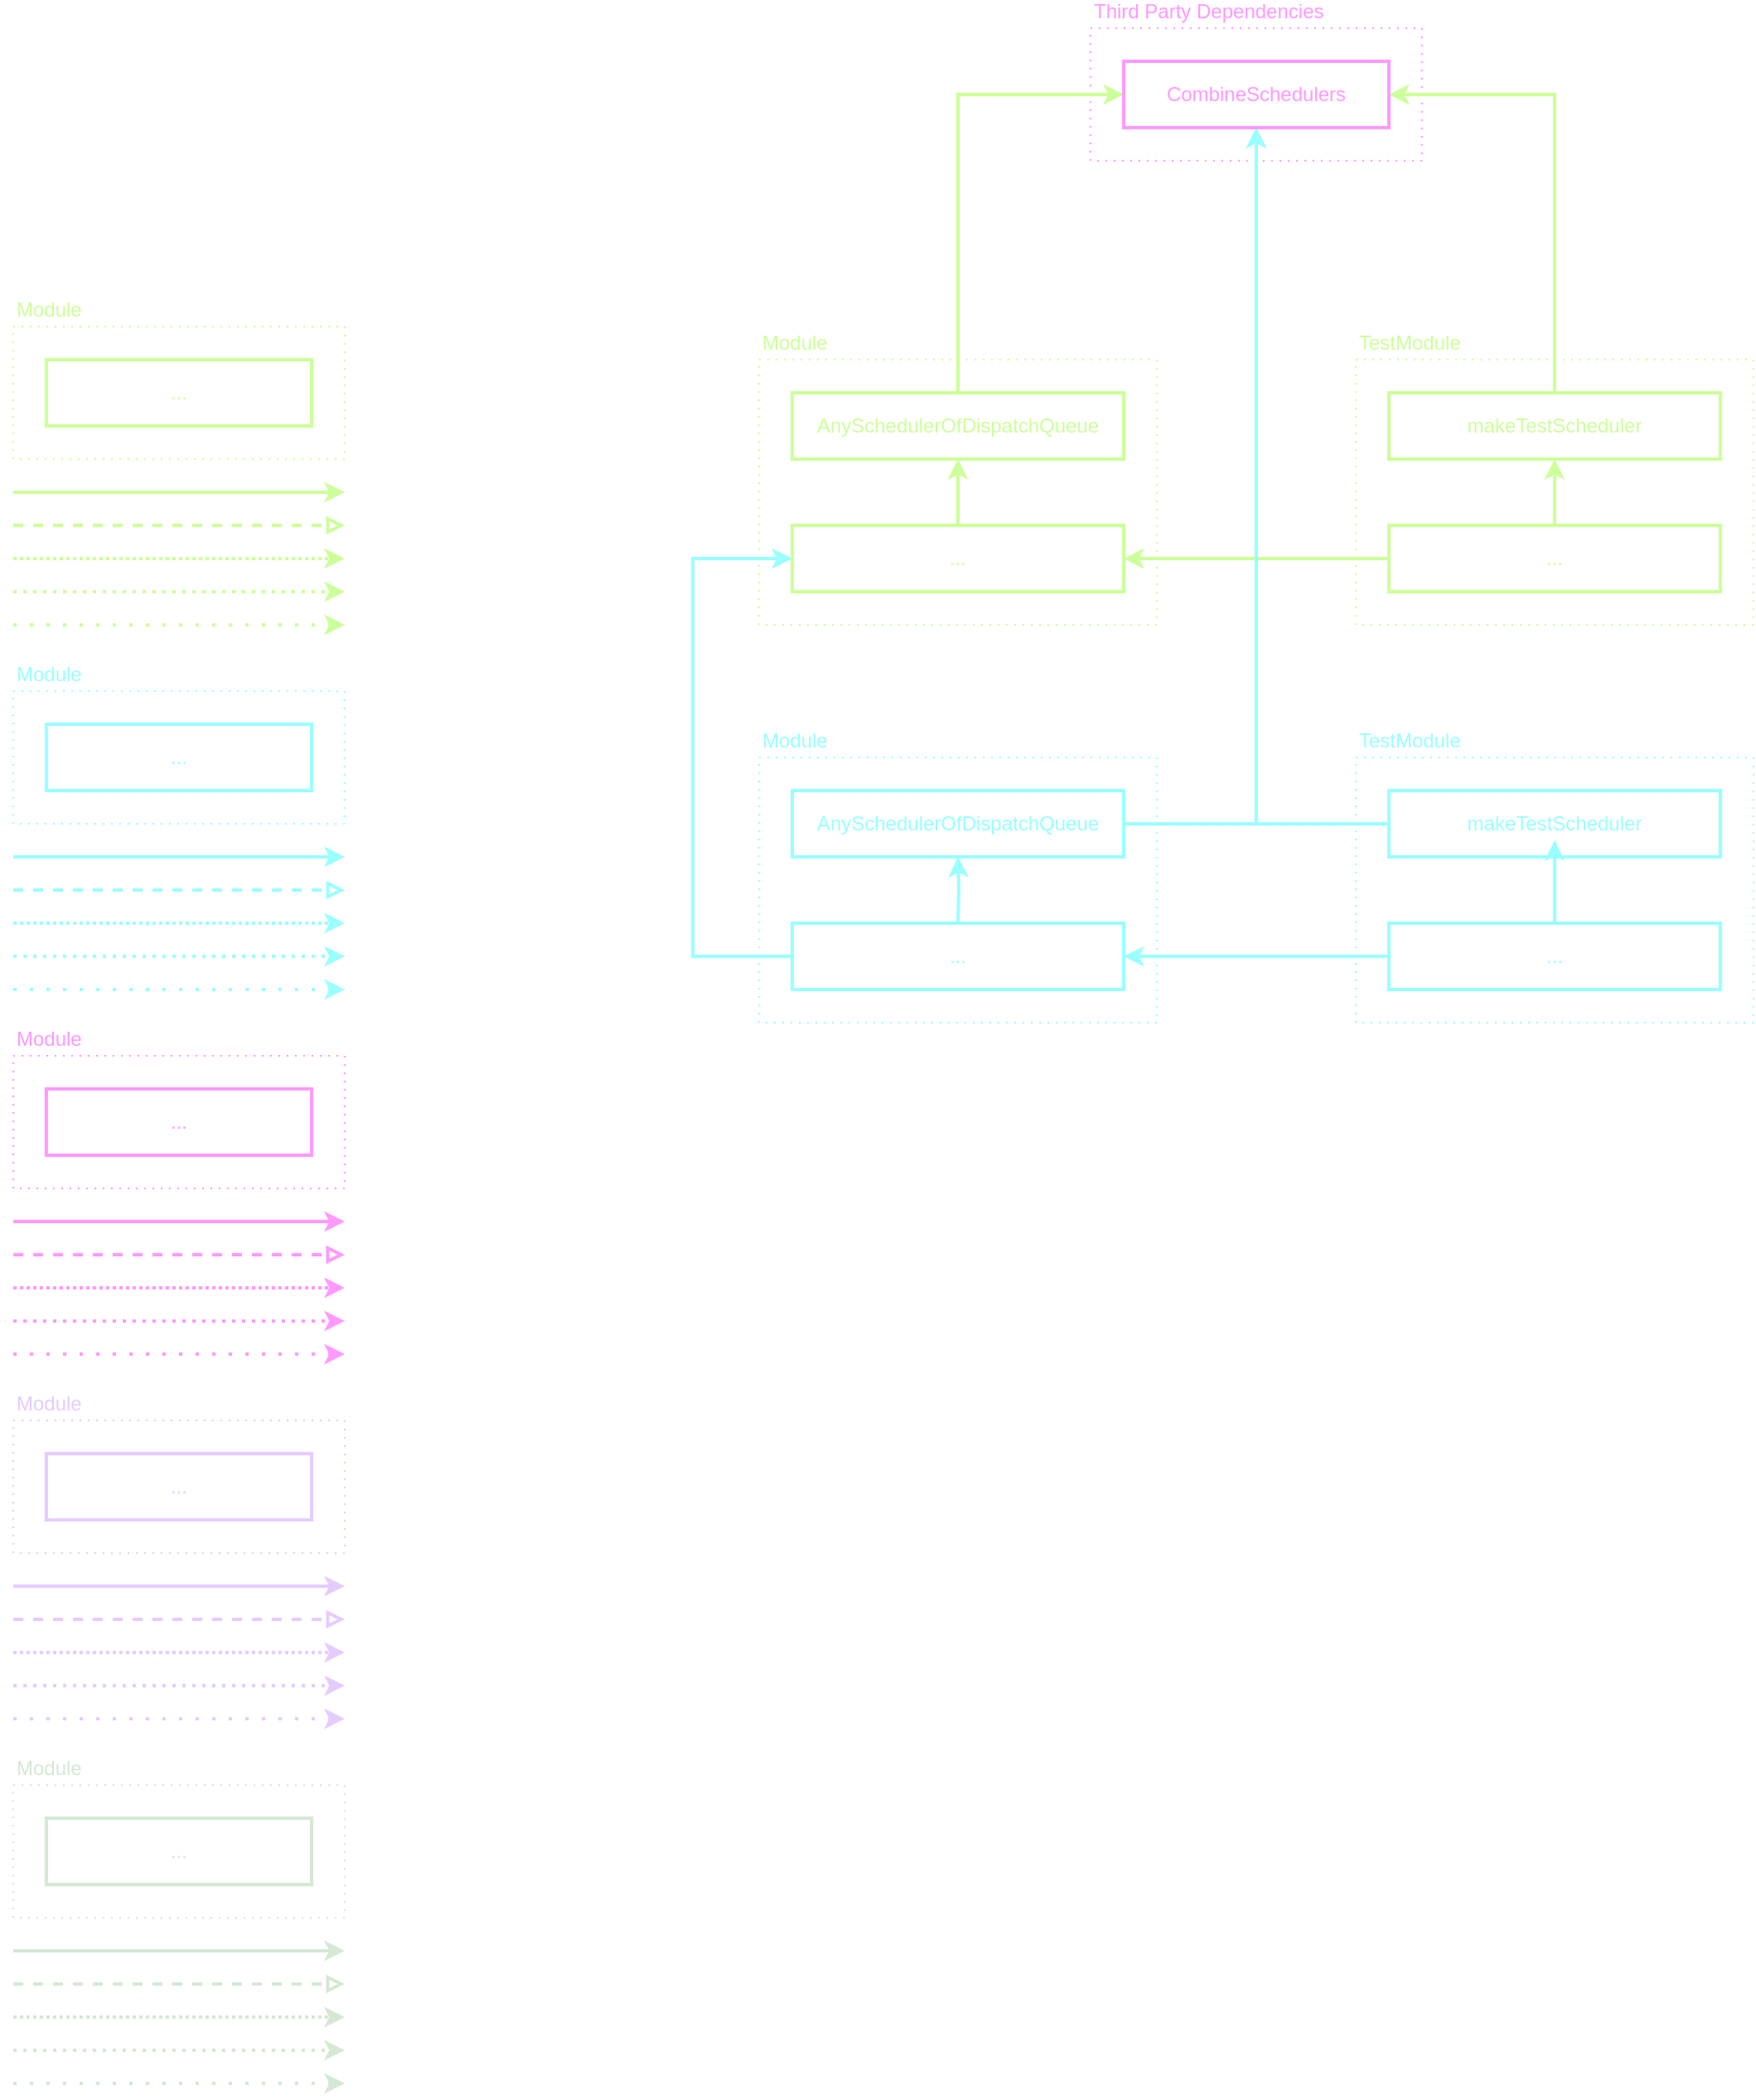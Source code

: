 <mxfile version="21.2.1" type="device">
  <diagram name="Page-1" id="H4VZAg-I2zbFXNdshVqW">
    <mxGraphModel dx="1377" dy="708" grid="1" gridSize="10" guides="1" tooltips="1" connect="1" arrows="1" fold="1" page="0" pageScale="1" pageWidth="827" pageHeight="1169" math="0" shadow="0">
      <root>
        <mxCell id="0" />
        <mxCell id="1" parent="0" />
        <mxCell id="u3FWHrNpT2Qk0aa6BN_t-28" value="Third Party Dependencies" style="rounded=0;whiteSpace=wrap;html=1;align=left;verticalAlign=top;spacingTop=-24;dashed=1;strokeWidth=1;strokeColor=#FF99FF;fontColor=#FF99FF;dashPattern=1 4;" vertex="1" parent="1">
          <mxGeometry x="420" y="60" width="200" height="80" as="geometry" />
        </mxCell>
        <mxCell id="u3FWHrNpT2Qk0aa6BN_t-8" value="TestModule" style="rounded=0;whiteSpace=wrap;html=1;align=left;verticalAlign=top;spacingTop=-24;dashed=1;strokeWidth=1;strokeColor=#CCFF99;fontColor=#CCFF99;dashPattern=1 4;" vertex="1" parent="1">
          <mxGeometry x="580" y="260" width="240" height="160" as="geometry" />
        </mxCell>
        <mxCell id="u3FWHrNpT2Qk0aa6BN_t-2" value="Module" style="rounded=0;whiteSpace=wrap;html=1;align=left;verticalAlign=top;spacingTop=-24;dashed=1;strokeWidth=1;strokeColor=#CCFF99;fontColor=#CCFF99;dashPattern=1 4;" vertex="1" parent="1">
          <mxGeometry x="220" y="260" width="240" height="160" as="geometry" />
        </mxCell>
        <mxCell id="u3FWHrNpT2Qk0aa6BN_t-4" value="Module" style="rounded=0;whiteSpace=wrap;html=1;align=left;verticalAlign=top;spacingTop=-24;dashed=1;strokeWidth=1;strokeColor=#99FFFF;fontColor=#99FFFF;dashPattern=1 4;" vertex="1" parent="1">
          <mxGeometry x="220" y="500" width="240" height="160" as="geometry" />
        </mxCell>
        <mxCell id="u3FWHrNpT2Qk0aa6BN_t-6" value="TestModule" style="rounded=0;whiteSpace=wrap;html=1;align=left;verticalAlign=top;spacingTop=-24;dashed=1;strokeWidth=1;strokeColor=#99FFFF;fontColor=#99FFFF;dashPattern=1 4;" vertex="1" parent="1">
          <mxGeometry x="580" y="500" width="240" height="160" as="geometry" />
        </mxCell>
        <mxCell id="_xtKsKaJvgioFth_64wH-1" style="edgeStyle=orthogonalEdgeStyle;rounded=0;orthogonalLoop=1;jettySize=auto;html=1;strokeWidth=2;strokeColor=#CCFF99;fontColor=#CCFF99;" parent="1" edge="1">
          <mxGeometry relative="1" as="geometry">
            <mxPoint x="-30" y="340.0" as="targetPoint" />
            <mxPoint x="-230.0" y="340.0" as="sourcePoint" />
          </mxGeometry>
        </mxCell>
        <mxCell id="_xtKsKaJvgioFth_64wH-2" value="Module" style="rounded=0;whiteSpace=wrap;html=1;align=left;verticalAlign=top;spacingTop=-24;dashed=1;strokeWidth=1;strokeColor=#CCFF99;fontColor=#CCFF99;dashPattern=1 4;" parent="1" vertex="1">
          <mxGeometry x="-230" y="240" width="200" height="80" as="geometry" />
        </mxCell>
        <mxCell id="_xtKsKaJvgioFth_64wH-3" value="..." style="rounded=0;whiteSpace=wrap;html=1;fontColor=#CCFF99;strokeColor=#CCFF99;strokeWidth=2;" parent="1" vertex="1">
          <mxGeometry x="-210" y="260" width="160" height="40" as="geometry" />
        </mxCell>
        <mxCell id="_xtKsKaJvgioFth_64wH-4" style="edgeStyle=orthogonalEdgeStyle;rounded=0;orthogonalLoop=1;jettySize=auto;html=1;strokeWidth=2;dashed=1;strokeColor=#CCFF99;fontColor=#CCFF99;endArrow=block;endFill=0;" parent="1" edge="1">
          <mxGeometry relative="1" as="geometry">
            <mxPoint x="-30" y="360.0" as="targetPoint" />
            <mxPoint x="-230.0" y="360.0" as="sourcePoint" />
          </mxGeometry>
        </mxCell>
        <mxCell id="_xtKsKaJvgioFth_64wH-5" style="edgeStyle=orthogonalEdgeStyle;rounded=0;orthogonalLoop=1;jettySize=auto;html=1;strokeWidth=2;dashed=1;dashPattern=1 1;strokeColor=#CCFF99;fontColor=#CCFF99;" parent="1" edge="1">
          <mxGeometry relative="1" as="geometry">
            <mxPoint x="-30" y="380.0" as="targetPoint" />
            <mxPoint x="-230.0" y="380.0" as="sourcePoint" />
          </mxGeometry>
        </mxCell>
        <mxCell id="_xtKsKaJvgioFth_64wH-6" style="edgeStyle=orthogonalEdgeStyle;rounded=0;orthogonalLoop=1;jettySize=auto;html=1;strokeWidth=2;dashed=1;dashPattern=1 2;strokeColor=#CCFF99;fontColor=#CCFF99;" parent="1" edge="1">
          <mxGeometry relative="1" as="geometry">
            <mxPoint x="-30" y="400.0" as="targetPoint" />
            <mxPoint x="-230.0" y="400.0" as="sourcePoint" />
          </mxGeometry>
        </mxCell>
        <mxCell id="_xtKsKaJvgioFth_64wH-7" style="edgeStyle=orthogonalEdgeStyle;rounded=0;orthogonalLoop=1;jettySize=auto;html=1;strokeWidth=2;dashed=1;dashPattern=1 4;strokeColor=#CCFF99;fontColor=#CCFF99;" parent="1" edge="1">
          <mxGeometry relative="1" as="geometry">
            <mxPoint x="-30" y="420.0" as="targetPoint" />
            <mxPoint x="-230.0" y="420.0" as="sourcePoint" />
          </mxGeometry>
        </mxCell>
        <mxCell id="_xtKsKaJvgioFth_64wH-8" style="edgeStyle=orthogonalEdgeStyle;rounded=0;orthogonalLoop=1;jettySize=auto;html=1;strokeWidth=2;strokeColor=#99FFFF;fontColor=#99FFFF;" parent="1" edge="1">
          <mxGeometry relative="1" as="geometry">
            <mxPoint x="-30" y="560.0" as="targetPoint" />
            <mxPoint x="-230.0" y="560.0" as="sourcePoint" />
          </mxGeometry>
        </mxCell>
        <mxCell id="_xtKsKaJvgioFth_64wH-9" value="Module" style="rounded=0;whiteSpace=wrap;html=1;align=left;verticalAlign=top;spacingTop=-24;dashed=1;strokeWidth=1;strokeColor=#99FFFF;fontColor=#99FFFF;dashPattern=1 4;" parent="1" vertex="1">
          <mxGeometry x="-230" y="460" width="200" height="80" as="geometry" />
        </mxCell>
        <mxCell id="_xtKsKaJvgioFth_64wH-10" value="..." style="rounded=0;whiteSpace=wrap;html=1;fontColor=#99FFFF;strokeColor=#99FFFF;strokeWidth=2;" parent="1" vertex="1">
          <mxGeometry x="-210" y="480" width="160" height="40" as="geometry" />
        </mxCell>
        <mxCell id="_xtKsKaJvgioFth_64wH-11" style="edgeStyle=orthogonalEdgeStyle;rounded=0;orthogonalLoop=1;jettySize=auto;html=1;strokeWidth=2;dashed=1;strokeColor=#99FFFF;fontColor=#99FFFF;endArrow=block;endFill=0;" parent="1" edge="1">
          <mxGeometry relative="1" as="geometry">
            <mxPoint x="-30" y="580.0" as="targetPoint" />
            <mxPoint x="-230.0" y="580.0" as="sourcePoint" />
          </mxGeometry>
        </mxCell>
        <mxCell id="_xtKsKaJvgioFth_64wH-12" style="edgeStyle=orthogonalEdgeStyle;rounded=0;orthogonalLoop=1;jettySize=auto;html=1;strokeWidth=2;dashed=1;dashPattern=1 1;strokeColor=#99FFFF;fontColor=#99FFFF;" parent="1" edge="1">
          <mxGeometry relative="1" as="geometry">
            <mxPoint x="-30" y="600.0" as="targetPoint" />
            <mxPoint x="-230.0" y="600.0" as="sourcePoint" />
          </mxGeometry>
        </mxCell>
        <mxCell id="_xtKsKaJvgioFth_64wH-13" style="edgeStyle=orthogonalEdgeStyle;rounded=0;orthogonalLoop=1;jettySize=auto;html=1;strokeWidth=2;dashed=1;dashPattern=1 2;strokeColor=#99FFFF;fontColor=#99FFFF;" parent="1" edge="1">
          <mxGeometry relative="1" as="geometry">
            <mxPoint x="-30" y="620.0" as="targetPoint" />
            <mxPoint x="-230.0" y="620.0" as="sourcePoint" />
          </mxGeometry>
        </mxCell>
        <mxCell id="_xtKsKaJvgioFth_64wH-14" style="edgeStyle=orthogonalEdgeStyle;rounded=0;orthogonalLoop=1;jettySize=auto;html=1;strokeWidth=2;dashed=1;dashPattern=1 4;strokeColor=#99FFFF;fontColor=#99FFFF;" parent="1" edge="1">
          <mxGeometry relative="1" as="geometry">
            <mxPoint x="-30" y="640.0" as="targetPoint" />
            <mxPoint x="-230.0" y="640.0" as="sourcePoint" />
          </mxGeometry>
        </mxCell>
        <mxCell id="_xtKsKaJvgioFth_64wH-15" style="edgeStyle=orthogonalEdgeStyle;rounded=0;orthogonalLoop=1;jettySize=auto;html=1;strokeWidth=2;strokeColor=#FF99FF;fontColor=#FF99FF;" parent="1" edge="1">
          <mxGeometry relative="1" as="geometry">
            <mxPoint x="-30" y="780.0" as="targetPoint" />
            <mxPoint x="-230.0" y="780.0" as="sourcePoint" />
          </mxGeometry>
        </mxCell>
        <mxCell id="_xtKsKaJvgioFth_64wH-16" value="Module" style="rounded=0;whiteSpace=wrap;html=1;align=left;verticalAlign=top;spacingTop=-24;dashed=1;strokeWidth=1;strokeColor=#FF99FF;fontColor=#FF99FF;dashPattern=1 4;" parent="1" vertex="1">
          <mxGeometry x="-230" y="680" width="200" height="80" as="geometry" />
        </mxCell>
        <mxCell id="_xtKsKaJvgioFth_64wH-17" value="..." style="rounded=0;whiteSpace=wrap;html=1;fontColor=#FF99FF;strokeColor=#FF99FF;strokeWidth=2;" parent="1" vertex="1">
          <mxGeometry x="-210" y="700" width="160" height="40" as="geometry" />
        </mxCell>
        <mxCell id="_xtKsKaJvgioFth_64wH-18" style="edgeStyle=orthogonalEdgeStyle;rounded=0;orthogonalLoop=1;jettySize=auto;html=1;strokeWidth=2;dashed=1;strokeColor=#FF99FF;fontColor=#FF99FF;endArrow=block;endFill=0;" parent="1" edge="1">
          <mxGeometry relative="1" as="geometry">
            <mxPoint x="-30" y="800.0" as="targetPoint" />
            <mxPoint x="-230.0" y="800.0" as="sourcePoint" />
          </mxGeometry>
        </mxCell>
        <mxCell id="_xtKsKaJvgioFth_64wH-19" style="edgeStyle=orthogonalEdgeStyle;rounded=0;orthogonalLoop=1;jettySize=auto;html=1;strokeWidth=2;dashed=1;dashPattern=1 1;strokeColor=#FF99FF;fontColor=#FF99FF;" parent="1" edge="1">
          <mxGeometry relative="1" as="geometry">
            <mxPoint x="-30" y="820.0" as="targetPoint" />
            <mxPoint x="-230.0" y="820.0" as="sourcePoint" />
          </mxGeometry>
        </mxCell>
        <mxCell id="_xtKsKaJvgioFth_64wH-20" style="edgeStyle=orthogonalEdgeStyle;rounded=0;orthogonalLoop=1;jettySize=auto;html=1;strokeWidth=2;dashed=1;dashPattern=1 2;strokeColor=#FF99FF;fontColor=#FF99FF;" parent="1" edge="1">
          <mxGeometry relative="1" as="geometry">
            <mxPoint x="-30" y="840.0" as="targetPoint" />
            <mxPoint x="-230.0" y="840.0" as="sourcePoint" />
          </mxGeometry>
        </mxCell>
        <mxCell id="_xtKsKaJvgioFth_64wH-21" style="edgeStyle=orthogonalEdgeStyle;rounded=0;orthogonalLoop=1;jettySize=auto;html=1;strokeWidth=2;dashed=1;dashPattern=1 4;strokeColor=#FF99FF;fontColor=#FF99FF;" parent="1" edge="1">
          <mxGeometry relative="1" as="geometry">
            <mxPoint x="-30" y="860" as="targetPoint" />
            <mxPoint x="-230.0" y="860" as="sourcePoint" />
          </mxGeometry>
        </mxCell>
        <mxCell id="_xtKsKaJvgioFth_64wH-22" style="edgeStyle=orthogonalEdgeStyle;rounded=0;orthogonalLoop=1;jettySize=auto;html=1;strokeWidth=2;strokeColor=#E5CCFF;fontColor=#E5CCFF;" parent="1" edge="1">
          <mxGeometry relative="1" as="geometry">
            <mxPoint x="-30" y="1000" as="targetPoint" />
            <mxPoint x="-230.0" y="1000" as="sourcePoint" />
          </mxGeometry>
        </mxCell>
        <mxCell id="_xtKsKaJvgioFth_64wH-23" value="Module" style="rounded=0;whiteSpace=wrap;html=1;align=left;verticalAlign=top;spacingTop=-24;dashed=1;strokeWidth=1;strokeColor=#E5CCFF;fontColor=#E5CCFF;dashPattern=1 4;" parent="1" vertex="1">
          <mxGeometry x="-230" y="900" width="200" height="80" as="geometry" />
        </mxCell>
        <mxCell id="_xtKsKaJvgioFth_64wH-24" value="..." style="rounded=0;whiteSpace=wrap;html=1;fontColor=#E5CCFF;strokeColor=#E5CCFF;strokeWidth=2;" parent="1" vertex="1">
          <mxGeometry x="-210" y="920" width="160" height="40" as="geometry" />
        </mxCell>
        <mxCell id="_xtKsKaJvgioFth_64wH-25" style="edgeStyle=orthogonalEdgeStyle;rounded=0;orthogonalLoop=1;jettySize=auto;html=1;strokeWidth=2;dashed=1;strokeColor=#E5CCFF;fontColor=#E5CCFF;endArrow=block;endFill=0;" parent="1" edge="1">
          <mxGeometry relative="1" as="geometry">
            <mxPoint x="-30" y="1020" as="targetPoint" />
            <mxPoint x="-230.0" y="1020" as="sourcePoint" />
          </mxGeometry>
        </mxCell>
        <mxCell id="_xtKsKaJvgioFth_64wH-26" style="edgeStyle=orthogonalEdgeStyle;rounded=0;orthogonalLoop=1;jettySize=auto;html=1;strokeWidth=2;dashed=1;dashPattern=1 1;strokeColor=#E5CCFF;fontColor=#E5CCFF;" parent="1" edge="1">
          <mxGeometry relative="1" as="geometry">
            <mxPoint x="-30" y="1040" as="targetPoint" />
            <mxPoint x="-230.0" y="1040" as="sourcePoint" />
          </mxGeometry>
        </mxCell>
        <mxCell id="_xtKsKaJvgioFth_64wH-27" style="edgeStyle=orthogonalEdgeStyle;rounded=0;orthogonalLoop=1;jettySize=auto;html=1;strokeWidth=2;dashed=1;dashPattern=1 2;strokeColor=#E5CCFF;fontColor=#E5CCFF;" parent="1" edge="1">
          <mxGeometry relative="1" as="geometry">
            <mxPoint x="-30" y="1060" as="targetPoint" />
            <mxPoint x="-230.0" y="1060" as="sourcePoint" />
          </mxGeometry>
        </mxCell>
        <mxCell id="_xtKsKaJvgioFth_64wH-28" style="edgeStyle=orthogonalEdgeStyle;rounded=0;orthogonalLoop=1;jettySize=auto;html=1;strokeWidth=2;dashed=1;dashPattern=1 4;strokeColor=#E5CCFF;fontColor=#E5CCFF;" parent="1" edge="1">
          <mxGeometry relative="1" as="geometry">
            <mxPoint x="-30" y="1080" as="targetPoint" />
            <mxPoint x="-230.0" y="1080" as="sourcePoint" />
          </mxGeometry>
        </mxCell>
        <mxCell id="_xtKsKaJvgioFth_64wH-29" style="edgeStyle=orthogonalEdgeStyle;rounded=0;orthogonalLoop=1;jettySize=auto;html=1;strokeWidth=2;strokeColor=#D5E8D4;fontColor=#D5E8D4;" parent="1" edge="1">
          <mxGeometry relative="1" as="geometry">
            <mxPoint x="-30" y="1220" as="targetPoint" />
            <mxPoint x="-230.0" y="1220" as="sourcePoint" />
          </mxGeometry>
        </mxCell>
        <mxCell id="_xtKsKaJvgioFth_64wH-30" value="Module" style="rounded=0;whiteSpace=wrap;html=1;align=left;verticalAlign=top;spacingTop=-24;dashed=1;strokeWidth=1;strokeColor=#D5E8D4;fontColor=#D5E8D4;dashPattern=1 4;" parent="1" vertex="1">
          <mxGeometry x="-230" y="1120" width="200" height="80" as="geometry" />
        </mxCell>
        <mxCell id="_xtKsKaJvgioFth_64wH-31" value="..." style="rounded=0;whiteSpace=wrap;html=1;fontColor=#D5E8D4;strokeColor=#D5E8D4;strokeWidth=2;" parent="1" vertex="1">
          <mxGeometry x="-210" y="1140" width="160" height="40" as="geometry" />
        </mxCell>
        <mxCell id="_xtKsKaJvgioFth_64wH-32" style="edgeStyle=orthogonalEdgeStyle;rounded=0;orthogonalLoop=1;jettySize=auto;html=1;strokeWidth=2;dashed=1;strokeColor=#D5E8D4;fontColor=#D5E8D4;endArrow=block;endFill=0;" parent="1" edge="1">
          <mxGeometry relative="1" as="geometry">
            <mxPoint x="-30" y="1240" as="targetPoint" />
            <mxPoint x="-230.0" y="1240" as="sourcePoint" />
          </mxGeometry>
        </mxCell>
        <mxCell id="_xtKsKaJvgioFth_64wH-33" style="edgeStyle=orthogonalEdgeStyle;rounded=0;orthogonalLoop=1;jettySize=auto;html=1;strokeWidth=2;dashed=1;dashPattern=1 1;strokeColor=#D5E8D4;fontColor=#D5E8D4;" parent="1" edge="1">
          <mxGeometry relative="1" as="geometry">
            <mxPoint x="-30" y="1260" as="targetPoint" />
            <mxPoint x="-230.0" y="1260" as="sourcePoint" />
          </mxGeometry>
        </mxCell>
        <mxCell id="_xtKsKaJvgioFth_64wH-34" style="edgeStyle=orthogonalEdgeStyle;rounded=0;orthogonalLoop=1;jettySize=auto;html=1;strokeWidth=2;dashed=1;dashPattern=1 2;strokeColor=#D5E8D4;fontColor=#D5E8D4;" parent="1" edge="1">
          <mxGeometry relative="1" as="geometry">
            <mxPoint x="-30" y="1280" as="targetPoint" />
            <mxPoint x="-230.0" y="1280" as="sourcePoint" />
          </mxGeometry>
        </mxCell>
        <mxCell id="_xtKsKaJvgioFth_64wH-35" style="edgeStyle=orthogonalEdgeStyle;rounded=0;orthogonalLoop=1;jettySize=auto;html=1;strokeWidth=2;dashed=1;dashPattern=1 4;strokeColor=#D5E8D4;fontColor=#D5E8D4;" parent="1" edge="1">
          <mxGeometry relative="1" as="geometry">
            <mxPoint x="-30" y="1300" as="targetPoint" />
            <mxPoint x="-230.0" y="1300" as="sourcePoint" />
          </mxGeometry>
        </mxCell>
        <mxCell id="u3FWHrNpT2Qk0aa6BN_t-1" value="AnySchedulerOfDispatchQueue" style="rounded=0;whiteSpace=wrap;html=1;fontColor=#CCFF99;strokeColor=#CCFF99;strokeWidth=2;" vertex="1" parent="1">
          <mxGeometry x="240" y="280" width="200" height="40" as="geometry" />
        </mxCell>
        <mxCell id="u3FWHrNpT2Qk0aa6BN_t-3" value="AnySchedulerOfDispatchQueue" style="rounded=0;whiteSpace=wrap;html=1;fontColor=#99FFFF;strokeColor=#99FFFF;strokeWidth=2;" vertex="1" parent="1">
          <mxGeometry x="240" y="520" width="200" height="40" as="geometry" />
        </mxCell>
        <mxCell id="u3FWHrNpT2Qk0aa6BN_t-5" value="makeTestScheduler" style="rounded=0;whiteSpace=wrap;html=1;fontColor=#99FFFF;strokeColor=#99FFFF;strokeWidth=2;" vertex="1" parent="1">
          <mxGeometry x="600" y="520" width="200" height="40" as="geometry" />
        </mxCell>
        <mxCell id="u3FWHrNpT2Qk0aa6BN_t-7" value="makeTestScheduler" style="rounded=0;whiteSpace=wrap;html=1;fontColor=#CCFF99;strokeColor=#CCFF99;strokeWidth=2;" vertex="1" parent="1">
          <mxGeometry x="600" y="280" width="200" height="40" as="geometry" />
        </mxCell>
        <mxCell id="u3FWHrNpT2Qk0aa6BN_t-10" style="edgeStyle=orthogonalEdgeStyle;rounded=0;orthogonalLoop=1;jettySize=auto;html=1;strokeWidth=2;strokeColor=#CCFF99;fontColor=#CCFF99;entryX=0;entryY=0.5;entryDx=0;entryDy=0;" edge="1" parent="1" source="u3FWHrNpT2Qk0aa6BN_t-1" target="u3FWHrNpT2Qk0aa6BN_t-27">
          <mxGeometry relative="1" as="geometry">
            <mxPoint x="520" y="120" as="targetPoint" />
            <mxPoint x="-220.0" y="350.0" as="sourcePoint" />
          </mxGeometry>
        </mxCell>
        <mxCell id="u3FWHrNpT2Qk0aa6BN_t-11" value="..." style="rounded=0;whiteSpace=wrap;html=1;fontColor=#CCFF99;strokeColor=#CCFF99;strokeWidth=2;" vertex="1" parent="1">
          <mxGeometry x="240" y="360" width="200" height="40" as="geometry" />
        </mxCell>
        <mxCell id="u3FWHrNpT2Qk0aa6BN_t-13" style="edgeStyle=orthogonalEdgeStyle;rounded=0;orthogonalLoop=1;jettySize=auto;html=1;strokeWidth=2;strokeColor=#CCFF99;fontColor=#CCFF99;entryX=0.5;entryY=1;entryDx=0;entryDy=0;exitX=0.5;exitY=0;exitDx=0;exitDy=0;" edge="1" parent="1" source="u3FWHrNpT2Qk0aa6BN_t-11" target="u3FWHrNpT2Qk0aa6BN_t-1">
          <mxGeometry relative="1" as="geometry">
            <mxPoint x="-20" y="370.0" as="targetPoint" />
            <mxPoint x="-220.0" y="370.0" as="sourcePoint" />
          </mxGeometry>
        </mxCell>
        <mxCell id="u3FWHrNpT2Qk0aa6BN_t-15" value="..." style="rounded=0;whiteSpace=wrap;html=1;fontColor=#99FFFF;strokeColor=#99FFFF;strokeWidth=2;" vertex="1" parent="1">
          <mxGeometry x="240" y="600" width="200" height="40" as="geometry" />
        </mxCell>
        <mxCell id="u3FWHrNpT2Qk0aa6BN_t-16" style="edgeStyle=orthogonalEdgeStyle;rounded=0;orthogonalLoop=1;jettySize=auto;html=1;strokeWidth=2;strokeColor=#99FFFF;fontColor=#99FFFF;entryX=0.5;entryY=1;entryDx=0;entryDy=0;exitX=1;exitY=0.5;exitDx=0;exitDy=0;" edge="1" parent="1" source="u3FWHrNpT2Qk0aa6BN_t-3" target="u3FWHrNpT2Qk0aa6BN_t-27">
          <mxGeometry relative="1" as="geometry">
            <mxPoint x="640.0" y="120" as="targetPoint" />
            <mxPoint x="-220.0" y="350.0" as="sourcePoint" />
          </mxGeometry>
        </mxCell>
        <mxCell id="u3FWHrNpT2Qk0aa6BN_t-17" style="edgeStyle=orthogonalEdgeStyle;rounded=0;orthogonalLoop=1;jettySize=auto;html=1;strokeWidth=2;strokeColor=#99FFFF;fontColor=#99FFFF;entryX=1;entryY=0.5;entryDx=0;entryDy=0;exitX=0;exitY=0.5;exitDx=0;exitDy=0;" edge="1" parent="1" source="u3FWHrNpT2Qk0aa6BN_t-23" target="u3FWHrNpT2Qk0aa6BN_t-15">
          <mxGeometry relative="1" as="geometry">
            <mxPoint x="-20" y="350.0" as="targetPoint" />
            <mxPoint x="340" y="635" as="sourcePoint" />
          </mxGeometry>
        </mxCell>
        <mxCell id="u3FWHrNpT2Qk0aa6BN_t-18" style="edgeStyle=orthogonalEdgeStyle;rounded=0;orthogonalLoop=1;jettySize=auto;html=1;strokeWidth=2;strokeColor=#99FFFF;fontColor=#99FFFF;entryX=0;entryY=0.5;entryDx=0;entryDy=0;exitX=0;exitY=0.5;exitDx=0;exitDy=0;" edge="1" parent="1" source="u3FWHrNpT2Qk0aa6BN_t-15" target="u3FWHrNpT2Qk0aa6BN_t-11">
          <mxGeometry relative="1" as="geometry">
            <mxPoint x="350" y="680" as="targetPoint" />
            <mxPoint x="350" y="645" as="sourcePoint" />
            <Array as="points">
              <mxPoint x="180" y="620" />
              <mxPoint x="180" y="380" />
            </Array>
          </mxGeometry>
        </mxCell>
        <mxCell id="u3FWHrNpT2Qk0aa6BN_t-19" value="..." style="rounded=0;whiteSpace=wrap;html=1;fontColor=#CCFF99;strokeColor=#CCFF99;strokeWidth=2;" vertex="1" parent="1">
          <mxGeometry x="600" y="360" width="200" height="40" as="geometry" />
        </mxCell>
        <mxCell id="u3FWHrNpT2Qk0aa6BN_t-20" style="edgeStyle=orthogonalEdgeStyle;rounded=0;orthogonalLoop=1;jettySize=auto;html=1;strokeWidth=2;strokeColor=#CCFF99;fontColor=#CCFF99;entryX=1;entryY=0.5;entryDx=0;entryDy=0;" edge="1" parent="1" source="u3FWHrNpT2Qk0aa6BN_t-7" target="u3FWHrNpT2Qk0aa6BN_t-27">
          <mxGeometry relative="1" as="geometry">
            <mxPoint x="760.0" y="120" as="targetPoint" />
            <mxPoint x="350" y="290" as="sourcePoint" />
          </mxGeometry>
        </mxCell>
        <mxCell id="u3FWHrNpT2Qk0aa6BN_t-21" style="edgeStyle=orthogonalEdgeStyle;rounded=0;orthogonalLoop=1;jettySize=auto;html=1;strokeWidth=2;strokeColor=#CCFF99;fontColor=#CCFF99;entryX=0.5;entryY=1;entryDx=0;entryDy=0;exitX=0.5;exitY=0;exitDx=0;exitDy=0;" edge="1" parent="1" source="u3FWHrNpT2Qk0aa6BN_t-19" target="u3FWHrNpT2Qk0aa6BN_t-7">
          <mxGeometry relative="1" as="geometry">
            <mxPoint x="350" y="330" as="targetPoint" />
            <mxPoint x="350" y="370" as="sourcePoint" />
          </mxGeometry>
        </mxCell>
        <mxCell id="u3FWHrNpT2Qk0aa6BN_t-22" style="edgeStyle=orthogonalEdgeStyle;rounded=0;orthogonalLoop=1;jettySize=auto;html=1;strokeWidth=2;strokeColor=#CCFF99;fontColor=#CCFF99;entryX=1;entryY=0.5;entryDx=0;entryDy=0;exitX=0;exitY=0.5;exitDx=0;exitDy=0;" edge="1" parent="1" source="u3FWHrNpT2Qk0aa6BN_t-19" target="u3FWHrNpT2Qk0aa6BN_t-11">
          <mxGeometry relative="1" as="geometry">
            <mxPoint x="690" y="330" as="targetPoint" />
            <mxPoint x="690" y="370" as="sourcePoint" />
          </mxGeometry>
        </mxCell>
        <mxCell id="u3FWHrNpT2Qk0aa6BN_t-23" value="..." style="rounded=0;whiteSpace=wrap;html=1;fontColor=#99FFFF;strokeColor=#99FFFF;strokeWidth=2;" vertex="1" parent="1">
          <mxGeometry x="600" y="600" width="200" height="40" as="geometry" />
        </mxCell>
        <mxCell id="u3FWHrNpT2Qk0aa6BN_t-24" style="edgeStyle=orthogonalEdgeStyle;rounded=0;orthogonalLoop=1;jettySize=auto;html=1;strokeWidth=2;strokeColor=#99FFFF;fontColor=#99FFFF;entryX=0.5;entryY=1;entryDx=0;entryDy=0;exitX=0;exitY=0.5;exitDx=0;exitDy=0;" edge="1" parent="1" source="u3FWHrNpT2Qk0aa6BN_t-5" target="u3FWHrNpT2Qk0aa6BN_t-27">
          <mxGeometry relative="1" as="geometry">
            <mxPoint x="640.0" y="120" as="targetPoint" />
            <mxPoint x="450" y="630" as="sourcePoint" />
          </mxGeometry>
        </mxCell>
        <mxCell id="u3FWHrNpT2Qk0aa6BN_t-25" style="edgeStyle=orthogonalEdgeStyle;rounded=0;orthogonalLoop=1;jettySize=auto;html=1;strokeWidth=2;strokeColor=#99FFFF;fontColor=#99FFFF;entryX=0.5;entryY=1;entryDx=0;entryDy=0;" edge="1" parent="1" target="u3FWHrNpT2Qk0aa6BN_t-3">
          <mxGeometry relative="1" as="geometry">
            <mxPoint x="450" y="630" as="targetPoint" />
            <mxPoint x="340" y="600" as="sourcePoint" />
          </mxGeometry>
        </mxCell>
        <mxCell id="u3FWHrNpT2Qk0aa6BN_t-26" style="edgeStyle=orthogonalEdgeStyle;rounded=0;orthogonalLoop=1;jettySize=auto;html=1;strokeWidth=2;strokeColor=#99FFFF;fontColor=#99FFFF;entryX=0.5;entryY=0.75;entryDx=0;entryDy=0;exitX=0.5;exitY=0;exitDx=0;exitDy=0;entryPerimeter=0;" edge="1" parent="1" source="u3FWHrNpT2Qk0aa6BN_t-23" target="u3FWHrNpT2Qk0aa6BN_t-5">
          <mxGeometry relative="1" as="geometry">
            <mxPoint x="460" y="640" as="targetPoint" />
            <mxPoint x="620" y="640" as="sourcePoint" />
          </mxGeometry>
        </mxCell>
        <mxCell id="u3FWHrNpT2Qk0aa6BN_t-27" value="CombineSchedulers" style="rounded=0;whiteSpace=wrap;html=1;fontColor=#FF99FF;strokeColor=#FF99FF;strokeWidth=2;" vertex="1" parent="1">
          <mxGeometry x="440" y="80" width="160" height="40" as="geometry" />
        </mxCell>
      </root>
    </mxGraphModel>
  </diagram>
</mxfile>
